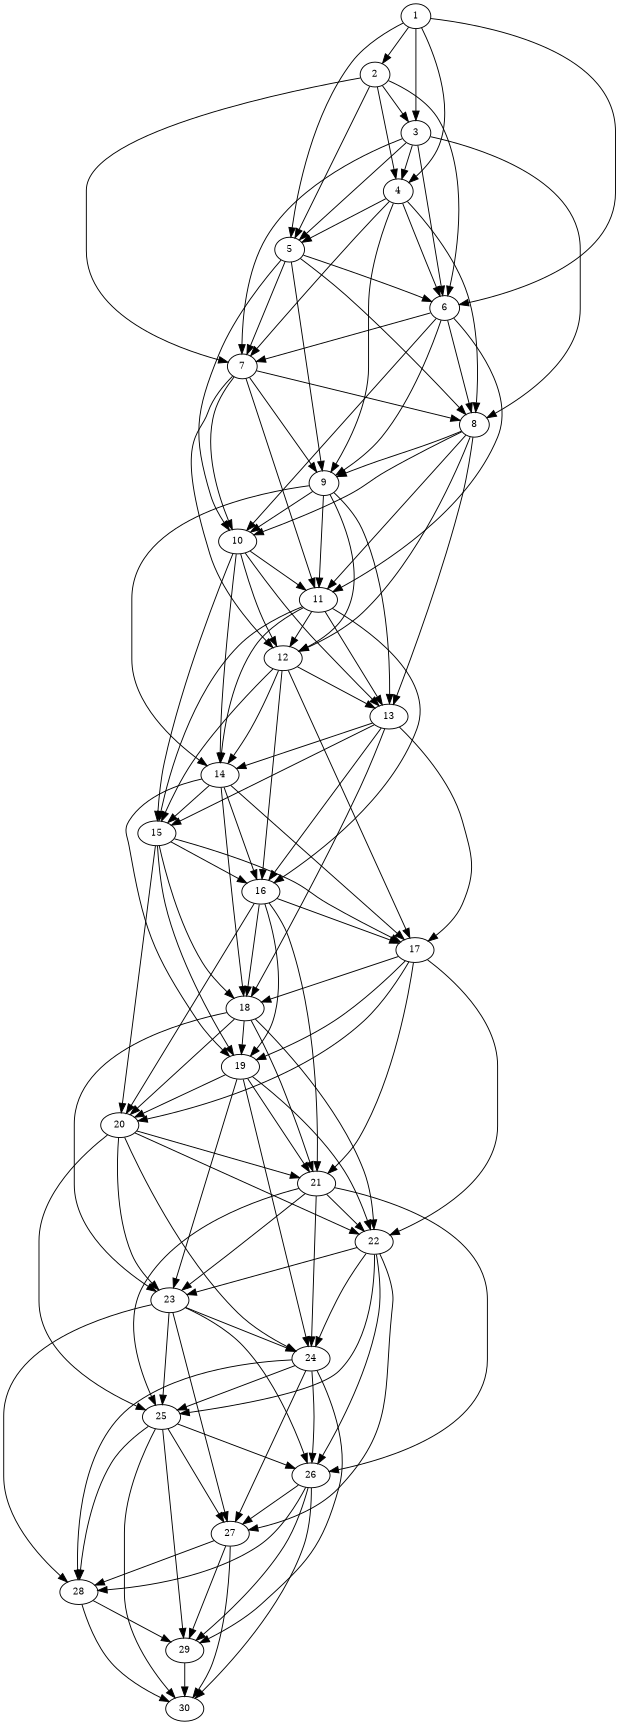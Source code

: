 digraph G {
  size="11.5.8"; node[fontsize=10,height=0.01,width=0.01]; edge[len=3.0];
  1 -> 6;
  1 -> 5;
  1 -> 4;
  1 -> 3;
  1 -> 2;
  2 -> 7;
  2 -> 6;
  2 -> 5;
  2 -> 4;
  2 -> 3;
  3 -> 8;
  3 -> 7;
  3 -> 6;
  3 -> 5;
  3 -> 4;
  4 -> 9;
  4 -> 8;
  4 -> 7;
  4 -> 6;
  4 -> 5;
  5 -> 10;
  5 -> 9;
  5 -> 8;
  5 -> 7;
  5 -> 6;
  6 -> 11;
  6 -> 10;
  6 -> 9;
  6 -> 8;
  6 -> 7;
  7 -> 12;
  7 -> 11;
  7 -> 10;
  7 -> 9;
  7 -> 8;
  8 -> 13;
  8 -> 12;
  8 -> 11;
  8 -> 10;
  8 -> 9;
  9 -> 14;
  9 -> 13;
  9 -> 12;
  9 -> 11;
  9 -> 10;
  10 -> 15;
  10 -> 14;
  10 -> 13;
  10 -> 12;
  10 -> 11;
  11 -> 16;
  11 -> 15;
  11 -> 14;
  11 -> 13;
  11 -> 12;
  12 -> 17;
  12 -> 16;
  12 -> 15;
  12 -> 14;
  12 -> 13;
  13 -> 18;
  13 -> 17;
  13 -> 16;
  13 -> 15;
  13 -> 14;
  14 -> 19;
  14 -> 18;
  14 -> 17;
  14 -> 16;
  14 -> 15;
  15 -> 20;
  15 -> 19;
  15 -> 18;
  15 -> 17;
  15 -> 16;
  16 -> 21;
  16 -> 20;
  16 -> 19;
  16 -> 18;
  16 -> 17;
  17 -> 22;
  17 -> 21;
  17 -> 20;
  17 -> 19;
  17 -> 18;
  18 -> 23;
  18 -> 22;
  18 -> 21;
  18 -> 20;
  18 -> 19;
  19 -> 24;
  19 -> 23;
  19 -> 22;
  19 -> 21;
  19 -> 20;
  20 -> 25;
  20 -> 24;
  20 -> 23;
  20 -> 22;
  20 -> 21;
  21 -> 26;
  21 -> 25;
  21 -> 24;
  21 -> 23;
  21 -> 22;
  22 -> 27;
  22 -> 26;
  22 -> 25;
  22 -> 24;
  22 -> 23;
  23 -> 28;
  23 -> 27;
  23 -> 26;
  23 -> 25;
  23 -> 24;
  24 -> 29;
  24 -> 28;
  24 -> 27;
  24 -> 26;
  24 -> 25;
  25 -> 30;
  25 -> 29;
  25 -> 28;
  25 -> 27;
  25 -> 26;
  26 -> 30;
  26 -> 29;
  26 -> 28;
  26 -> 27;
  27 -> 30;
  27 -> 29;
  27 -> 28;
  28 -> 30;
  28 -> 29;
  29 -> 30;
}
